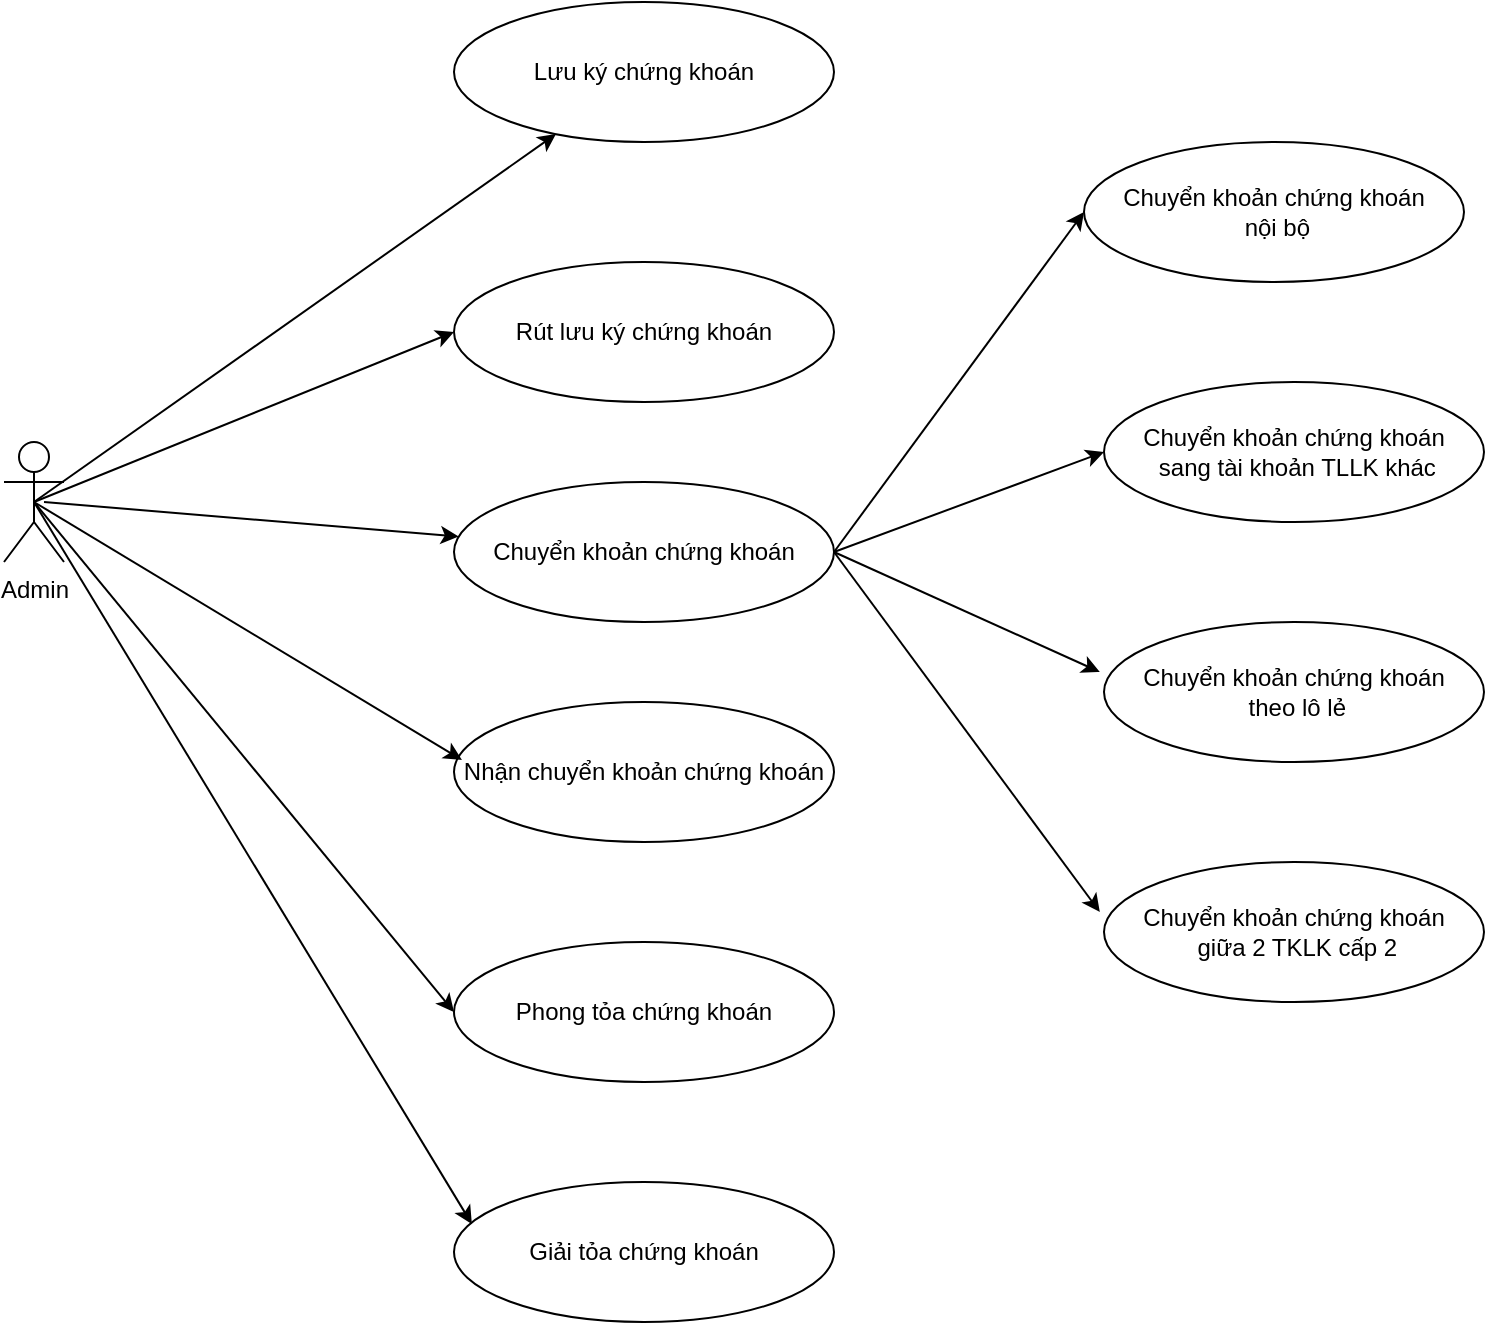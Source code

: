 <mxfile version="24.6.3" type="github" pages="5">
  <diagram name="Usecase tổng quát quản lý chứng khoán" id="QNadeRbJTOHaqkOONaWr">
    <mxGraphModel dx="1120" dy="460" grid="1" gridSize="10" guides="1" tooltips="1" connect="1" arrows="1" fold="1" page="1" pageScale="1" pageWidth="1169" pageHeight="1654" math="0" shadow="0">
      <root>
        <mxCell id="0" />
        <mxCell id="1" parent="0" />
        <mxCell id="3WoOFCynEDcgwb8osIfW-1" value="Admin" style="shape=umlActor;verticalLabelPosition=bottom;verticalAlign=top;html=1;outlineConnect=0;" vertex="1" parent="1">
          <mxGeometry x="360" y="260" width="30" height="60" as="geometry" />
        </mxCell>
        <mxCell id="3WoOFCynEDcgwb8osIfW-2" value="Lưu ký chứng khoán" style="ellipse;whiteSpace=wrap;html=1;" vertex="1" parent="1">
          <mxGeometry x="585" y="40" width="190" height="70" as="geometry" />
        </mxCell>
        <mxCell id="3WoOFCynEDcgwb8osIfW-3" value="" style="endArrow=classic;html=1;rounded=0;exitX=0.5;exitY=0.5;exitDx=0;exitDy=0;exitPerimeter=0;" edge="1" parent="1" source="3WoOFCynEDcgwb8osIfW-1" target="3WoOFCynEDcgwb8osIfW-2">
          <mxGeometry width="50" height="50" relative="1" as="geometry">
            <mxPoint x="600" y="405" as="sourcePoint" />
            <mxPoint x="783" y="465" as="targetPoint" />
          </mxGeometry>
        </mxCell>
        <mxCell id="3WoOFCynEDcgwb8osIfW-5" value="Rút lưu ký chứng khoán" style="ellipse;whiteSpace=wrap;html=1;" vertex="1" parent="1">
          <mxGeometry x="585" y="170" width="190" height="70" as="geometry" />
        </mxCell>
        <mxCell id="3WoOFCynEDcgwb8osIfW-6" value="Chuyển khoản chứng khoán" style="ellipse;whiteSpace=wrap;html=1;" vertex="1" parent="1">
          <mxGeometry x="585" y="280" width="190" height="70" as="geometry" />
        </mxCell>
        <mxCell id="3WoOFCynEDcgwb8osIfW-7" value="Nhận chuyển khoản chứng khoán" style="ellipse;whiteSpace=wrap;html=1;" vertex="1" parent="1">
          <mxGeometry x="585" y="390" width="190" height="70" as="geometry" />
        </mxCell>
        <mxCell id="3WoOFCynEDcgwb8osIfW-8" value="" style="endArrow=classic;html=1;rounded=0;entryX=0;entryY=0.5;entryDx=0;entryDy=0;exitX=0.5;exitY=0.5;exitDx=0;exitDy=0;exitPerimeter=0;" edge="1" parent="1" source="3WoOFCynEDcgwb8osIfW-1" target="3WoOFCynEDcgwb8osIfW-5">
          <mxGeometry width="50" height="50" relative="1" as="geometry">
            <mxPoint x="380" y="290" as="sourcePoint" />
            <mxPoint x="646" y="116" as="targetPoint" />
          </mxGeometry>
        </mxCell>
        <mxCell id="3WoOFCynEDcgwb8osIfW-9" value="" style="endArrow=classic;html=1;rounded=0;" edge="1" parent="1" target="3WoOFCynEDcgwb8osIfW-6">
          <mxGeometry width="50" height="50" relative="1" as="geometry">
            <mxPoint x="380" y="290" as="sourcePoint" />
            <mxPoint x="595" y="215" as="targetPoint" />
          </mxGeometry>
        </mxCell>
        <mxCell id="3WoOFCynEDcgwb8osIfW-10" value="" style="endArrow=classic;html=1;rounded=0;exitX=0.5;exitY=0.5;exitDx=0;exitDy=0;exitPerimeter=0;entryX=0.021;entryY=0.414;entryDx=0;entryDy=0;entryPerimeter=0;" edge="1" parent="1" source="3WoOFCynEDcgwb8osIfW-1" target="3WoOFCynEDcgwb8osIfW-7">
          <mxGeometry width="50" height="50" relative="1" as="geometry">
            <mxPoint x="390" y="300" as="sourcePoint" />
            <mxPoint x="597" y="317" as="targetPoint" />
          </mxGeometry>
        </mxCell>
        <mxCell id="3WoOFCynEDcgwb8osIfW-11" value="Phong tỏa chứng khoán" style="ellipse;whiteSpace=wrap;html=1;" vertex="1" parent="1">
          <mxGeometry x="585" y="510" width="190" height="70" as="geometry" />
        </mxCell>
        <mxCell id="3WoOFCynEDcgwb8osIfW-12" value="Giải tỏa chứng khoán" style="ellipse;whiteSpace=wrap;html=1;" vertex="1" parent="1">
          <mxGeometry x="585" y="630" width="190" height="70" as="geometry" />
        </mxCell>
        <mxCell id="3WoOFCynEDcgwb8osIfW-13" value="" style="endArrow=classic;html=1;rounded=0;entryX=0;entryY=0.5;entryDx=0;entryDy=0;exitX=0.5;exitY=0.5;exitDx=0;exitDy=0;exitPerimeter=0;" edge="1" parent="1" source="3WoOFCynEDcgwb8osIfW-1" target="3WoOFCynEDcgwb8osIfW-11">
          <mxGeometry width="50" height="50" relative="1" as="geometry">
            <mxPoint x="375" y="300" as="sourcePoint" />
            <mxPoint x="599" y="429" as="targetPoint" />
          </mxGeometry>
        </mxCell>
        <mxCell id="3WoOFCynEDcgwb8osIfW-14" value="" style="endArrow=classic;html=1;rounded=0;entryX=0.047;entryY=0.3;entryDx=0;entryDy=0;exitX=0.5;exitY=0.5;exitDx=0;exitDy=0;exitPerimeter=0;entryPerimeter=0;" edge="1" parent="1" source="3WoOFCynEDcgwb8osIfW-1" target="3WoOFCynEDcgwb8osIfW-12">
          <mxGeometry width="50" height="50" relative="1" as="geometry">
            <mxPoint x="390" y="300" as="sourcePoint" />
            <mxPoint x="595" y="555" as="targetPoint" />
          </mxGeometry>
        </mxCell>
        <mxCell id="3WoOFCynEDcgwb8osIfW-15" value="Chuyển khoản chứng khoán&lt;br&gt;&amp;nbsp;nội bộ" style="ellipse;whiteSpace=wrap;html=1;" vertex="1" parent="1">
          <mxGeometry x="900" y="110" width="190" height="70" as="geometry" />
        </mxCell>
        <mxCell id="3WoOFCynEDcgwb8osIfW-16" value="Chuyển khoản chứng khoán&lt;br&gt;&amp;nbsp;sang tài khoản TLLK khác" style="ellipse;whiteSpace=wrap;html=1;" vertex="1" parent="1">
          <mxGeometry x="910" y="230" width="190" height="70" as="geometry" />
        </mxCell>
        <mxCell id="3WoOFCynEDcgwb8osIfW-17" value="Chuyển khoản chứng khoán&lt;br&gt;&amp;nbsp;theo lô lẻ" style="ellipse;whiteSpace=wrap;html=1;" vertex="1" parent="1">
          <mxGeometry x="910" y="350" width="190" height="70" as="geometry" />
        </mxCell>
        <mxCell id="3WoOFCynEDcgwb8osIfW-18" value="Chuyển khoản chứng khoán&lt;br&gt;&amp;nbsp;giữa 2 TKLK cấp 2" style="ellipse;whiteSpace=wrap;html=1;" vertex="1" parent="1">
          <mxGeometry x="910" y="470" width="190" height="70" as="geometry" />
        </mxCell>
        <mxCell id="3WoOFCynEDcgwb8osIfW-19" value="" style="endArrow=classic;html=1;rounded=0;exitX=1;exitY=0.5;exitDx=0;exitDy=0;entryX=0;entryY=0.5;entryDx=0;entryDy=0;" edge="1" parent="1" source="3WoOFCynEDcgwb8osIfW-6" target="3WoOFCynEDcgwb8osIfW-15">
          <mxGeometry width="50" height="50" relative="1" as="geometry">
            <mxPoint x="385" y="300" as="sourcePoint" />
            <mxPoint x="646" y="116" as="targetPoint" />
          </mxGeometry>
        </mxCell>
        <mxCell id="3WoOFCynEDcgwb8osIfW-20" value="" style="endArrow=classic;html=1;rounded=0;exitX=1;exitY=0.5;exitDx=0;exitDy=0;entryX=0;entryY=0.5;entryDx=0;entryDy=0;" edge="1" parent="1" source="3WoOFCynEDcgwb8osIfW-6" target="3WoOFCynEDcgwb8osIfW-16">
          <mxGeometry width="50" height="50" relative="1" as="geometry">
            <mxPoint x="774" y="308" as="sourcePoint" />
            <mxPoint x="910" y="155" as="targetPoint" />
          </mxGeometry>
        </mxCell>
        <mxCell id="3WoOFCynEDcgwb8osIfW-21" value="" style="endArrow=classic;html=1;rounded=0;entryX=-0.011;entryY=0.357;entryDx=0;entryDy=0;entryPerimeter=0;exitX=1;exitY=0.5;exitDx=0;exitDy=0;" edge="1" parent="1" source="3WoOFCynEDcgwb8osIfW-6" target="3WoOFCynEDcgwb8osIfW-17">
          <mxGeometry width="50" height="50" relative="1" as="geometry">
            <mxPoint x="780" y="310" as="sourcePoint" />
            <mxPoint x="920" y="275" as="targetPoint" />
          </mxGeometry>
        </mxCell>
        <mxCell id="3WoOFCynEDcgwb8osIfW-22" value="" style="endArrow=classic;html=1;rounded=0;entryX=-0.011;entryY=0.357;entryDx=0;entryDy=0;entryPerimeter=0;exitX=1;exitY=0.5;exitDx=0;exitDy=0;" edge="1" parent="1" source="3WoOFCynEDcgwb8osIfW-6" target="3WoOFCynEDcgwb8osIfW-18">
          <mxGeometry width="50" height="50" relative="1" as="geometry">
            <mxPoint x="785" y="325" as="sourcePoint" />
            <mxPoint x="918" y="385" as="targetPoint" />
          </mxGeometry>
        </mxCell>
      </root>
    </mxGraphModel>
  </diagram>
  <diagram name="Lưu ký chứng khoán" id="_sXcY7eKj9PjwHy8QgXG">
    <mxGraphModel dx="1120" dy="460" grid="1" gridSize="10" guides="1" tooltips="1" connect="1" arrows="1" fold="1" page="1" pageScale="1" pageWidth="1169" pageHeight="1654" math="0" shadow="0">
      <root>
        <mxCell id="0" />
        <mxCell id="1" parent="0" />
        <mxCell id="7c-61QYpQ-M-fPIgPDea-1" value="Công ty chứng khoán" style="swimlane;horizontal=0;whiteSpace=wrap;html=1;" parent="1" vertex="1">
          <mxGeometry x="129" y="254" width="991" height="1106" as="geometry">
            <mxRectangle x="230" y="690" width="40" height="150" as="alternateBounds" />
          </mxGeometry>
        </mxCell>
        <mxCell id="kVMyV8-QE21ikusKF1jp-7" style="edgeStyle=orthogonalEdgeStyle;rounded=0;orthogonalLoop=1;jettySize=auto;html=1;" edge="1" parent="7c-61QYpQ-M-fPIgPDea-1" source="7c-61QYpQ-M-fPIgPDea-17" target="7c-61QYpQ-M-fPIgPDea-24">
          <mxGeometry relative="1" as="geometry" />
        </mxCell>
        <mxCell id="kVMyV8-QE21ikusKF1jp-8" value="Chờ VSD xử lý" style="edgeLabel;html=1;align=center;verticalAlign=middle;resizable=0;points=[];" vertex="1" connectable="0" parent="kVMyV8-QE21ikusKF1jp-7">
          <mxGeometry x="-0.2" y="1" relative="1" as="geometry">
            <mxPoint as="offset" />
          </mxGeometry>
        </mxCell>
        <mxCell id="kVMyV8-QE21ikusKF1jp-17" style="edgeStyle=orthogonalEdgeStyle;rounded=0;orthogonalLoop=1;jettySize=auto;html=1;entryX=0.5;entryY=1;entryDx=0;entryDy=0;" edge="1" parent="7c-61QYpQ-M-fPIgPDea-1" source="7c-61QYpQ-M-fPIgPDea-17" target="kVMyV8-QE21ikusKF1jp-16">
          <mxGeometry relative="1" as="geometry" />
        </mxCell>
        <mxCell id="kVMyV8-QE21ikusKF1jp-19" value="Nack" style="edgeLabel;html=1;align=center;verticalAlign=middle;resizable=0;points=[];" vertex="1" connectable="0" parent="kVMyV8-QE21ikusKF1jp-17">
          <mxGeometry x="-0.764" y="-2" relative="1" as="geometry">
            <mxPoint x="19" y="-2" as="offset" />
          </mxGeometry>
        </mxCell>
        <mxCell id="kVMyV8-QE21ikusKF1jp-20" value="Auto" style="edgeLabel;html=1;align=center;verticalAlign=middle;resizable=0;points=[];" vertex="1" connectable="0" parent="kVMyV8-QE21ikusKF1jp-17">
          <mxGeometry x="0.687" y="-3" relative="1" as="geometry">
            <mxPoint as="offset" />
          </mxGeometry>
        </mxCell>
        <mxCell id="7c-61QYpQ-M-fPIgPDea-17" value="Điện hợp lệ?" style="rhombus;whiteSpace=wrap;html=1;" parent="7c-61QYpQ-M-fPIgPDea-1" vertex="1">
          <mxGeometry x="240" y="246" width="120" height="60" as="geometry" />
        </mxCell>
        <mxCell id="7c-61QYpQ-M-fPIgPDea-18" style="edgeStyle=orthogonalEdgeStyle;rounded=0;orthogonalLoop=1;jettySize=auto;html=1;" parent="7c-61QYpQ-M-fPIgPDea-1" source="7c-61QYpQ-M-fPIgPDea-24" edge="1">
          <mxGeometry relative="1" as="geometry">
            <mxPoint x="691" y="276" as="targetPoint" />
          </mxGeometry>
        </mxCell>
        <mxCell id="7c-61QYpQ-M-fPIgPDea-19" value="Reject" style="edgeLabel;html=1;align=center;verticalAlign=middle;resizable=0;points=[];" parent="7c-61QYpQ-M-fPIgPDea-18" connectable="0" vertex="1">
          <mxGeometry x="-0.03" y="2" relative="1" as="geometry">
            <mxPoint as="offset" />
          </mxGeometry>
        </mxCell>
        <mxCell id="kVMyV8-QE21ikusKF1jp-11" value="Điện MT548&lt;br&gt;từ chốt" style="edgeLabel;html=1;align=center;verticalAlign=middle;resizable=0;points=[];" vertex="1" connectable="0" parent="7c-61QYpQ-M-fPIgPDea-18">
          <mxGeometry x="-0.87" relative="1" as="geometry">
            <mxPoint x="39" as="offset" />
          </mxGeometry>
        </mxCell>
        <mxCell id="7c-61QYpQ-M-fPIgPDea-20" style="edgeStyle=orthogonalEdgeStyle;rounded=0;orthogonalLoop=1;jettySize=auto;html=1;entryX=0;entryY=0.5;entryDx=0;entryDy=0;" parent="7c-61QYpQ-M-fPIgPDea-1" source="7c-61QYpQ-M-fPIgPDea-24" target="7c-61QYpQ-M-fPIgPDea-31" edge="1">
          <mxGeometry relative="1" as="geometry">
            <mxPoint x="310" y="866" as="targetPoint" />
            <Array as="points">
              <mxPoint x="301" y="891" />
            </Array>
          </mxGeometry>
        </mxCell>
        <mxCell id="7c-61QYpQ-M-fPIgPDea-22" value="Auto" style="edgeLabel;html=1;align=center;verticalAlign=middle;resizable=0;points=[];" parent="7c-61QYpQ-M-fPIgPDea-20" vertex="1" connectable="0">
          <mxGeometry x="0.519" y="-2" relative="1" as="geometry">
            <mxPoint x="-70" y="-167" as="offset" />
          </mxGeometry>
        </mxCell>
        <mxCell id="7c-61QYpQ-M-fPIgPDea-23" value="Điện MT544&lt;br&gt;chấp nhận" style="edgeLabel;html=1;align=center;verticalAlign=middle;resizable=0;points=[];" parent="7c-61QYpQ-M-fPIgPDea-20" vertex="1" connectable="0">
          <mxGeometry x="-0.658" y="-4" relative="1" as="geometry">
            <mxPoint x="4" y="17" as="offset" />
          </mxGeometry>
        </mxCell>
        <mxCell id="7c-61QYpQ-M-fPIgPDea-24" value="VDS duyệt?" style="rhombus;whiteSpace=wrap;html=1;" parent="7c-61QYpQ-M-fPIgPDea-1" vertex="1">
          <mxGeometry x="240" y="396" width="120" height="60" as="geometry" />
        </mxCell>
        <mxCell id="7c-61QYpQ-M-fPIgPDea-29" style="edgeStyle=orthogonalEdgeStyle;rounded=0;orthogonalLoop=1;jettySize=auto;html=1;entryX=0;entryY=0.5;entryDx=0;entryDy=0;" parent="7c-61QYpQ-M-fPIgPDea-1" source="7c-61QYpQ-M-fPIgPDea-31" target="7c-61QYpQ-M-fPIgPDea-32" edge="1">
          <mxGeometry relative="1" as="geometry" />
        </mxCell>
        <mxCell id="7c-61QYpQ-M-fPIgPDea-31" value="Hoàn tất lưu ký&lt;br&gt;2246" style="rounded=1;whiteSpace=wrap;html=1;fontSize=12;glass=0;strokeWidth=1;shadow=0;" parent="7c-61QYpQ-M-fPIgPDea-1" vertex="1">
          <mxGeometry x="531" y="866" width="140" height="50" as="geometry" />
        </mxCell>
        <mxCell id="7c-61QYpQ-M-fPIgPDea-32" value="End" style="rounded=1;whiteSpace=wrap;html=1;fontSize=12;glass=0;strokeWidth=1;shadow=0;fillColor=#e51400;fontColor=#ffffff;strokeColor=#B20000;" parent="7c-61QYpQ-M-fPIgPDea-1" vertex="1">
          <mxGeometry x="811" y="866" width="140" height="50" as="geometry" />
        </mxCell>
        <mxCell id="7c-61QYpQ-M-fPIgPDea-46" value="&lt;span style=&quot;font-size: 10px;&quot;&gt;&lt;b&gt;Thông tin khách hàng&lt;br&gt;111001&lt;/b&gt;&lt;/span&gt;" style="edgeLabel;html=1;align=center;verticalAlign=middle;resizable=0;points=[];" parent="7c-61QYpQ-M-fPIgPDea-1" connectable="0" vertex="1">
          <mxGeometry x="141" y="196" as="geometry">
            <mxPoint x="16" y="89" as="offset" />
          </mxGeometry>
        </mxCell>
        <mxCell id="kVMyV8-QE21ikusKF1jp-3" style="edgeStyle=orthogonalEdgeStyle;rounded=0;orthogonalLoop=1;jettySize=auto;html=1;" edge="1" parent="7c-61QYpQ-M-fPIgPDea-1" source="kVMyV8-QE21ikusKF1jp-1" target="kVMyV8-QE21ikusKF1jp-2">
          <mxGeometry relative="1" as="geometry" />
        </mxCell>
        <mxCell id="kVMyV8-QE21ikusKF1jp-1" value="Gửi lưu ký chứng khoán 2240" style="rounded=1;whiteSpace=wrap;html=1;fontSize=12;glass=0;strokeWidth=1;shadow=0;" vertex="1" parent="7c-61QYpQ-M-fPIgPDea-1">
          <mxGeometry x="230" y="26" width="140" height="40" as="geometry" />
        </mxCell>
        <mxCell id="kVMyV8-QE21ikusKF1jp-4" style="edgeStyle=orthogonalEdgeStyle;rounded=0;orthogonalLoop=1;jettySize=auto;html=1;entryX=0.5;entryY=0;entryDx=0;entryDy=0;" edge="1" parent="7c-61QYpQ-M-fPIgPDea-1" source="kVMyV8-QE21ikusKF1jp-2" target="7c-61QYpQ-M-fPIgPDea-17">
          <mxGeometry relative="1" as="geometry" />
        </mxCell>
        <mxCell id="kVMyV8-QE21ikusKF1jp-5" value="Sinh điện&lt;br&gt;Ack" style="edgeLabel;html=1;align=center;verticalAlign=middle;resizable=0;points=[];" vertex="1" connectable="0" parent="kVMyV8-QE21ikusKF1jp-4">
          <mxGeometry x="-0.025" relative="1" as="geometry">
            <mxPoint as="offset" />
          </mxGeometry>
        </mxCell>
        <mxCell id="kVMyV8-QE21ikusKF1jp-2" value="Gửi điện yêu cầu lưu ký CK tới VSD VSE2241" style="rounded=1;whiteSpace=wrap;html=1;fontSize=12;glass=0;strokeWidth=1;shadow=0;" vertex="1" parent="7c-61QYpQ-M-fPIgPDea-1">
          <mxGeometry x="230" y="126" width="140" height="40" as="geometry" />
        </mxCell>
        <mxCell id="kVMyV8-QE21ikusKF1jp-18" style="edgeStyle=orthogonalEdgeStyle;rounded=0;orthogonalLoop=1;jettySize=auto;html=1;entryX=1;entryY=0.5;entryDx=0;entryDy=0;" edge="1" parent="7c-61QYpQ-M-fPIgPDea-1" source="kVMyV8-QE21ikusKF1jp-16" target="kVMyV8-QE21ikusKF1jp-2">
          <mxGeometry relative="1" as="geometry" />
        </mxCell>
        <mxCell id="kVMyV8-QE21ikusKF1jp-21" value="Kiểm tra và sửa" style="edgeLabel;html=1;align=center;verticalAlign=middle;resizable=0;points=[];" vertex="1" connectable="0" parent="kVMyV8-QE21ikusKF1jp-18">
          <mxGeometry x="0.323" y="3" relative="1" as="geometry">
            <mxPoint x="16" y="-3" as="offset" />
          </mxGeometry>
        </mxCell>
        <mxCell id="kVMyV8-QE21ikusKF1jp-16" value="Yêu cầu từ chối lưu ký chứng khoán VSE2230" style="rounded=1;whiteSpace=wrap;html=1;fontSize=12;glass=0;strokeWidth=1;shadow=0;" vertex="1" parent="7c-61QYpQ-M-fPIgPDea-1">
          <mxGeometry x="621" y="126" width="140" height="40" as="geometry" />
        </mxCell>
        <mxCell id="7c-61QYpQ-M-fPIgPDea-54" value="Lưu ký chứng khoán" style="swimlane;whiteSpace=wrap;html=1;startSize=23;" parent="1" vertex="1">
          <mxGeometry x="130" y="84" width="990" height="170" as="geometry" />
        </mxCell>
        <mxCell id="7c-61QYpQ-M-fPIgPDea-55" value="Khách hàng" style="swimlane;horizontal=0;whiteSpace=wrap;html=1;" parent="7c-61QYpQ-M-fPIgPDea-54" vertex="1">
          <mxGeometry x="-1" width="990" height="170" as="geometry">
            <mxRectangle x="230" y="540" width="40" height="90" as="alternateBounds" />
          </mxGeometry>
        </mxCell>
        <mxCell id="7c-61QYpQ-M-fPIgPDea-56" style="edgeStyle=orthogonalEdgeStyle;rounded=0;orthogonalLoop=1;jettySize=auto;html=1;exitX=1;exitY=0.5;exitDx=0;exitDy=0;entryX=0;entryY=0.5;entryDx=0;entryDy=0;" parent="7c-61QYpQ-M-fPIgPDea-55" source="7c-61QYpQ-M-fPIgPDea-57" target="7c-61QYpQ-M-fPIgPDea-58" edge="1">
          <mxGeometry relative="1" as="geometry" />
        </mxCell>
        <mxCell id="7c-61QYpQ-M-fPIgPDea-57" value="Begin" style="rounded=1;whiteSpace=wrap;html=1;fontSize=12;glass=0;strokeWidth=1;shadow=0;fillColor=#e51400;fontColor=#ffffff;strokeColor=#B20000;" parent="7c-61QYpQ-M-fPIgPDea-55" vertex="1">
          <mxGeometry x="50" y="55" width="120" height="40" as="geometry" />
        </mxCell>
        <mxCell id="7c-61QYpQ-M-fPIgPDea-58" value="Yêu cầu lưu ký chứng khoán" style="rounded=1;whiteSpace=wrap;html=1;fontSize=12;glass=0;strokeWidth=1;shadow=0;" parent="7c-61QYpQ-M-fPIgPDea-55" vertex="1">
          <mxGeometry x="230" y="55" width="140" height="40" as="geometry" />
        </mxCell>
        <mxCell id="7c-61QYpQ-M-fPIgPDea-59" style="edgeStyle=orthogonalEdgeStyle;rounded=0;orthogonalLoop=1;jettySize=auto;html=1;entryX=0.5;entryY=0;entryDx=0;entryDy=0;" parent="1" source="7c-61QYpQ-M-fPIgPDea-58" edge="1">
          <mxGeometry relative="1" as="geometry">
            <mxPoint x="429" y="280" as="targetPoint" />
          </mxGeometry>
        </mxCell>
      </root>
    </mxGraphModel>
  </diagram>
  <diagram name="Quy trình mở tài khoản tiền" id="gPBFVMthMouBic7nX-ix">
    <mxGraphModel dx="1120" dy="460" grid="1" gridSize="10" guides="1" tooltips="1" connect="1" arrows="1" fold="1" page="1" pageScale="1" pageWidth="1169" pageHeight="1654" math="0" shadow="0">
      <root>
        <mxCell id="WIyWlLk6GJQsqaUBKTNV-0" />
        <mxCell id="WIyWlLk6GJQsqaUBKTNV-1" parent="WIyWlLk6GJQsqaUBKTNV-0" />
        <mxCell id="TnxCRumbow880xI3qZJu-0" value="Công ty chứng khoán" style="swimlane;horizontal=0;whiteSpace=wrap;html=1;" parent="WIyWlLk6GJQsqaUBKTNV-1" vertex="1">
          <mxGeometry x="129" y="254" width="871" height="606" as="geometry">
            <mxRectangle x="230" y="690" width="40" height="150" as="alternateBounds" />
          </mxGeometry>
        </mxCell>
        <mxCell id="Zcul-_Ey2VAl8pak--Ev-9" style="edgeStyle=orthogonalEdgeStyle;rounded=0;orthogonalLoop=1;jettySize=auto;html=1;entryX=0.5;entryY=0;entryDx=0;entryDy=0;" edge="1" parent="TnxCRumbow880xI3qZJu-0" source="TnxCRumbow880xI3qZJu-17" target="Zcul-_Ey2VAl8pak--Ev-8">
          <mxGeometry relative="1" as="geometry" />
        </mxCell>
        <mxCell id="TnxCRumbow880xI3qZJu-17" value="Yêu cầu mở tài khoản / Tab tài khoản tiền 111001" style="rounded=1;whiteSpace=wrap;html=1;fontSize=12;glass=0;strokeWidth=1;shadow=0;" parent="TnxCRumbow880xI3qZJu-0" vertex="1">
          <mxGeometry x="240" y="336" width="140" height="40" as="geometry" />
        </mxCell>
        <mxCell id="gHwJGArUrD1OqWGMp7x8-7" style="edgeStyle=orthogonalEdgeStyle;rounded=0;orthogonalLoop=1;jettySize=auto;html=1;entryX=0.5;entryY=0;entryDx=0;entryDy=0;" parent="TnxCRumbow880xI3qZJu-0" source="gHwJGArUrD1OqWGMp7x8-1" target="gHwJGArUrD1OqWGMp7x8-4" edge="1">
          <mxGeometry relative="1" as="geometry" />
        </mxCell>
        <mxCell id="gHwJGArUrD1OqWGMp7x8-8" value="Có" style="edgeLabel;html=1;align=center;verticalAlign=middle;resizable=0;points=[];" parent="gHwJGArUrD1OqWGMp7x8-7" vertex="1" connectable="0">
          <mxGeometry x="-0.384" y="2" relative="1" as="geometry">
            <mxPoint as="offset" />
          </mxGeometry>
        </mxCell>
        <mxCell id="gHwJGArUrD1OqWGMp7x8-1" value="Thêm tài khoản tiền từ DNA?" style="rhombus;whiteSpace=wrap;html=1;" parent="TnxCRumbow880xI3qZJu-0" vertex="1">
          <mxGeometry x="240" y="26" width="120" height="60" as="geometry" />
        </mxCell>
        <mxCell id="gHwJGArUrD1OqWGMp7x8-10" style="edgeStyle=orthogonalEdgeStyle;rounded=0;orthogonalLoop=1;jettySize=auto;html=1;entryX=0.5;entryY=0;entryDx=0;entryDy=0;" parent="TnxCRumbow880xI3qZJu-0" source="gHwJGArUrD1OqWGMp7x8-4" target="gHwJGArUrD1OqWGMp7x8-9" edge="1">
          <mxGeometry relative="1" as="geometry" />
        </mxCell>
        <mxCell id="gHwJGArUrD1OqWGMp7x8-4" value="Đồng bộ thông tin tài khoản tiền 111209" style="rounded=1;whiteSpace=wrap;html=1;fontSize=12;glass=0;strokeWidth=1;shadow=0;" parent="TnxCRumbow880xI3qZJu-0" vertex="1">
          <mxGeometry x="440" y="76" width="140" height="40" as="geometry" />
        </mxCell>
        <mxCell id="gHwJGArUrD1OqWGMp7x8-5" style="edgeStyle=orthogonalEdgeStyle;rounded=0;orthogonalLoop=1;jettySize=auto;html=1;entryX=0.429;entryY=0;entryDx=0;entryDy=0;entryPerimeter=0;" parent="TnxCRumbow880xI3qZJu-0" source="gHwJGArUrD1OqWGMp7x8-1" target="TnxCRumbow880xI3qZJu-17" edge="1">
          <mxGeometry relative="1" as="geometry" />
        </mxCell>
        <mxCell id="gHwJGArUrD1OqWGMp7x8-6" value="Chưa" style="edgeLabel;html=1;align=center;verticalAlign=middle;resizable=0;points=[];" parent="gHwJGArUrD1OqWGMp7x8-5" vertex="1" connectable="0">
          <mxGeometry x="-0.237" y="4" relative="1" as="geometry">
            <mxPoint as="offset" />
          </mxGeometry>
        </mxCell>
        <mxCell id="gHwJGArUrD1OqWGMp7x8-12" style="edgeStyle=orthogonalEdgeStyle;rounded=0;orthogonalLoop=1;jettySize=auto;html=1;entryX=1;entryY=0.5;entryDx=0;entryDy=0;" parent="TnxCRumbow880xI3qZJu-0" source="gHwJGArUrD1OqWGMp7x8-9" target="TnxCRumbow880xI3qZJu-17" edge="1">
          <mxGeometry relative="1" as="geometry">
            <Array as="points">
              <mxPoint x="511" y="356" />
            </Array>
          </mxGeometry>
        </mxCell>
        <mxCell id="gHwJGArUrD1OqWGMp7x8-13" value="Đồng bộ tt mở, đóng" style="edgeLabel;html=1;align=center;verticalAlign=middle;resizable=0;points=[];" parent="gHwJGArUrD1OqWGMp7x8-12" vertex="1" connectable="0">
          <mxGeometry x="-0.116" relative="1" as="geometry">
            <mxPoint as="offset" />
          </mxGeometry>
        </mxCell>
        <mxCell id="gHwJGArUrD1OqWGMp7x8-9" value="Đồng bộ thông tin khách hàng từ DNA 111208" style="rounded=1;whiteSpace=wrap;html=1;fontSize=12;glass=0;strokeWidth=1;shadow=0;" parent="TnxCRumbow880xI3qZJu-0" vertex="1">
          <mxGeometry x="440" y="196" width="140" height="40" as="geometry" />
        </mxCell>
        <mxCell id="Zcul-_Ey2VAl8pak--Ev-4" style="edgeStyle=orthogonalEdgeStyle;rounded=0;orthogonalLoop=1;jettySize=auto;html=1;entryX=1;entryY=0.5;entryDx=0;entryDy=0;" edge="1" parent="TnxCRumbow880xI3qZJu-0" source="gHwJGArUrD1OqWGMp7x8-15" target="Zcul-_Ey2VAl8pak--Ev-3">
          <mxGeometry relative="1" as="geometry" />
        </mxCell>
        <mxCell id="gHwJGArUrD1OqWGMp7x8-15" value="Bank" style="shape=umlActor;verticalLabelPosition=bottom;verticalAlign=top;html=1;outlineConnect=0;" parent="TnxCRumbow880xI3qZJu-0" vertex="1">
          <mxGeometry x="801" y="66" width="30" height="60" as="geometry" />
        </mxCell>
        <mxCell id="Zcul-_Ey2VAl8pak--Ev-5" style="edgeStyle=orthogonalEdgeStyle;rounded=0;orthogonalLoop=1;jettySize=auto;html=1;entryX=1;entryY=0.5;entryDx=0;entryDy=0;" edge="1" parent="TnxCRumbow880xI3qZJu-0" source="Zcul-_Ey2VAl8pak--Ev-3" target="gHwJGArUrD1OqWGMp7x8-4">
          <mxGeometry relative="1" as="geometry" />
        </mxCell>
        <mxCell id="Zcul-_Ey2VAl8pak--Ev-6" value="API" style="edgeLabel;html=1;align=center;verticalAlign=middle;resizable=0;points=[];" vertex="1" connectable="0" parent="Zcul-_Ey2VAl8pak--Ev-5">
          <mxGeometry x="-0.073" y="-2" relative="1" as="geometry">
            <mxPoint as="offset" />
          </mxGeometry>
        </mxCell>
        <mxCell id="Zcul-_Ey2VAl8pak--Ev-3" value="Thêm tài khoản tiền tại DNA" style="rounded=1;whiteSpace=wrap;html=1;" vertex="1" parent="TnxCRumbow880xI3qZJu-0">
          <mxGeometry x="641" y="71" width="110" height="50" as="geometry" />
        </mxCell>
        <mxCell id="Zcul-_Ey2VAl8pak--Ev-8" value="End" style="rounded=1;whiteSpace=wrap;html=1;fontSize=12;glass=0;strokeWidth=1;shadow=0;fillColor=#e51400;fontColor=#ffffff;strokeColor=#B20000;" vertex="1" parent="TnxCRumbow880xI3qZJu-0">
          <mxGeometry x="240" y="466" width="140" height="50" as="geometry" />
        </mxCell>
        <mxCell id="TnxCRumbow880xI3qZJu-9" value="Quy trình thêm mới tài khoản tiền" style="swimlane;whiteSpace=wrap;html=1;startSize=23;" parent="WIyWlLk6GJQsqaUBKTNV-1" vertex="1">
          <mxGeometry x="130" y="84" width="870" height="170" as="geometry" />
        </mxCell>
        <mxCell id="TnxCRumbow880xI3qZJu-1" value="Khách hàng" style="swimlane;horizontal=0;whiteSpace=wrap;html=1;" parent="TnxCRumbow880xI3qZJu-9" vertex="1">
          <mxGeometry x="-1" width="871" height="170" as="geometry">
            <mxRectangle x="230" y="540" width="40" height="90" as="alternateBounds" />
          </mxGeometry>
        </mxCell>
        <mxCell id="TnxCRumbow880xI3qZJu-20" style="edgeStyle=orthogonalEdgeStyle;rounded=0;orthogonalLoop=1;jettySize=auto;html=1;exitX=1;exitY=0.5;exitDx=0;exitDy=0;entryX=0;entryY=0.5;entryDx=0;entryDy=0;" parent="TnxCRumbow880xI3qZJu-1" source="TnxCRumbow880xI3qZJu-2" target="TnxCRumbow880xI3qZJu-7" edge="1">
          <mxGeometry relative="1" as="geometry" />
        </mxCell>
        <mxCell id="TnxCRumbow880xI3qZJu-2" value="Begin" style="rounded=1;whiteSpace=wrap;html=1;fontSize=12;glass=0;strokeWidth=1;shadow=0;fillColor=#e51400;fontColor=#ffffff;strokeColor=#B20000;" parent="TnxCRumbow880xI3qZJu-1" vertex="1">
          <mxGeometry x="50" y="55" width="120" height="40" as="geometry" />
        </mxCell>
        <mxCell id="TnxCRumbow880xI3qZJu-7" value="Yêu cầu thêm mới tài khoản tiền" style="rounded=1;whiteSpace=wrap;html=1;fontSize=12;glass=0;strokeWidth=1;shadow=0;" parent="TnxCRumbow880xI3qZJu-1" vertex="1">
          <mxGeometry x="230" y="55" width="140" height="40" as="geometry" />
        </mxCell>
        <mxCell id="gHwJGArUrD1OqWGMp7x8-3" style="edgeStyle=orthogonalEdgeStyle;rounded=0;orthogonalLoop=1;jettySize=auto;html=1;entryX=0.5;entryY=0;entryDx=0;entryDy=0;" parent="WIyWlLk6GJQsqaUBKTNV-1" source="TnxCRumbow880xI3qZJu-7" target="gHwJGArUrD1OqWGMp7x8-1" edge="1">
          <mxGeometry relative="1" as="geometry" />
        </mxCell>
      </root>
    </mxGraphModel>
  </diagram>
  <diagram name="Quản lý sửa thông tin tài khoản" id="WpoT7li_IwI2nKsIFIOy">
    <mxGraphModel dx="1120" dy="460" grid="1" gridSize="10" guides="1" tooltips="1" connect="1" arrows="1" fold="1" page="1" pageScale="1" pageWidth="1169" pageHeight="1654" math="0" shadow="0">
      <root>
        <mxCell id="QsH5usmUUMUcdq1OJUyq-0" />
        <mxCell id="QsH5usmUUMUcdq1OJUyq-1" parent="QsH5usmUUMUcdq1OJUyq-0" />
        <mxCell id="QsH5usmUUMUcdq1OJUyq-2" value="Công ty chứng khoán" style="swimlane;horizontal=0;whiteSpace=wrap;html=1;" vertex="1" parent="QsH5usmUUMUcdq1OJUyq-1">
          <mxGeometry x="129" y="254" width="871" height="606" as="geometry">
            <mxRectangle x="230" y="690" width="40" height="150" as="alternateBounds" />
          </mxGeometry>
        </mxCell>
        <mxCell id="QsH5usmUUMUcdq1OJUyq-3" style="edgeStyle=orthogonalEdgeStyle;rounded=0;orthogonalLoop=1;jettySize=auto;html=1;entryX=0.5;entryY=0;entryDx=0;entryDy=0;" edge="1" parent="QsH5usmUUMUcdq1OJUyq-2" source="QsH5usmUUMUcdq1OJUyq-4" target="QsH5usmUUMUcdq1OJUyq-20">
          <mxGeometry relative="1" as="geometry" />
        </mxCell>
        <mxCell id="QsH5usmUUMUcdq1OJUyq-4" value="Yêu cầu mở tài khoản 111001" style="rounded=1;whiteSpace=wrap;html=1;fontSize=12;glass=0;strokeWidth=1;shadow=0;" vertex="1" parent="QsH5usmUUMUcdq1OJUyq-2">
          <mxGeometry x="240" y="336" width="140" height="40" as="geometry" />
        </mxCell>
        <mxCell id="QsH5usmUUMUcdq1OJUyq-5" style="edgeStyle=orthogonalEdgeStyle;rounded=0;orthogonalLoop=1;jettySize=auto;html=1;entryX=0.5;entryY=0;entryDx=0;entryDy=0;" edge="1" parent="QsH5usmUUMUcdq1OJUyq-2" source="QsH5usmUUMUcdq1OJUyq-7" target="QsH5usmUUMUcdq1OJUyq-9">
          <mxGeometry relative="1" as="geometry" />
        </mxCell>
        <mxCell id="QsH5usmUUMUcdq1OJUyq-6" value="Có" style="edgeLabel;html=1;align=center;verticalAlign=middle;resizable=0;points=[];" vertex="1" connectable="0" parent="QsH5usmUUMUcdq1OJUyq-5">
          <mxGeometry x="-0.384" y="2" relative="1" as="geometry">
            <mxPoint as="offset" />
          </mxGeometry>
        </mxCell>
        <mxCell id="QsH5usmUUMUcdq1OJUyq-7" value="Thông tin tài khoản thay đổi DNA" style="rhombus;whiteSpace=wrap;html=1;" vertex="1" parent="QsH5usmUUMUcdq1OJUyq-2">
          <mxGeometry x="240" y="26" width="120" height="60" as="geometry" />
        </mxCell>
        <mxCell id="QsH5usmUUMUcdq1OJUyq-8" style="edgeStyle=orthogonalEdgeStyle;rounded=0;orthogonalLoop=1;jettySize=auto;html=1;entryX=0.5;entryY=0;entryDx=0;entryDy=0;" edge="1" parent="QsH5usmUUMUcdq1OJUyq-2" source="QsH5usmUUMUcdq1OJUyq-9" target="QsH5usmUUMUcdq1OJUyq-14">
          <mxGeometry relative="1" as="geometry" />
        </mxCell>
        <mxCell id="LreXEqeT1qaVnSjrHsxc-0" value="Loại thay đổi: Sửa" style="edgeLabel;html=1;align=center;verticalAlign=middle;resizable=0;points=[];rounded=1;" vertex="1" connectable="0" parent="QsH5usmUUMUcdq1OJUyq-8">
          <mxGeometry x="-0.25" y="-4" relative="1" as="geometry">
            <mxPoint as="offset" />
          </mxGeometry>
        </mxCell>
        <mxCell id="QsH5usmUUMUcdq1OJUyq-9" value="Đồng bộ thông tin tài khoản 111208" style="rounded=1;whiteSpace=wrap;html=1;fontSize=12;glass=0;strokeWidth=1;shadow=0;" vertex="1" parent="QsH5usmUUMUcdq1OJUyq-2">
          <mxGeometry x="440" y="76" width="140" height="40" as="geometry" />
        </mxCell>
        <mxCell id="QsH5usmUUMUcdq1OJUyq-10" style="edgeStyle=orthogonalEdgeStyle;rounded=0;orthogonalLoop=1;jettySize=auto;html=1;entryX=0.429;entryY=0;entryDx=0;entryDy=0;entryPerimeter=0;" edge="1" parent="QsH5usmUUMUcdq1OJUyq-2" source="QsH5usmUUMUcdq1OJUyq-7" target="QsH5usmUUMUcdq1OJUyq-4">
          <mxGeometry relative="1" as="geometry" />
        </mxCell>
        <mxCell id="QsH5usmUUMUcdq1OJUyq-11" value="Chưa" style="edgeLabel;html=1;align=center;verticalAlign=middle;resizable=0;points=[];" vertex="1" connectable="0" parent="QsH5usmUUMUcdq1OJUyq-10">
          <mxGeometry x="-0.237" y="4" relative="1" as="geometry">
            <mxPoint as="offset" />
          </mxGeometry>
        </mxCell>
        <mxCell id="QsH5usmUUMUcdq1OJUyq-12" style="edgeStyle=orthogonalEdgeStyle;rounded=0;orthogonalLoop=1;jettySize=auto;html=1;entryX=1;entryY=0.5;entryDx=0;entryDy=0;" edge="1" parent="QsH5usmUUMUcdq1OJUyq-2" source="QsH5usmUUMUcdq1OJUyq-14" target="QsH5usmUUMUcdq1OJUyq-4">
          <mxGeometry relative="1" as="geometry">
            <Array as="points">
              <mxPoint x="511" y="356" />
            </Array>
          </mxGeometry>
        </mxCell>
        <mxCell id="z3Rrz24gyj74rSIfJ3q3-0" value="Trạng thái chờ duyệt" style="edgeLabel;html=1;align=center;verticalAlign=middle;resizable=0;points=[];rounded=1;" vertex="1" connectable="0" parent="QsH5usmUUMUcdq1OJUyq-12">
          <mxGeometry x="-0.61" y="-2" relative="1" as="geometry">
            <mxPoint as="offset" />
          </mxGeometry>
        </mxCell>
        <mxCell id="QsH5usmUUMUcdq1OJUyq-14" value="Đồng bộ thông tin khách hàng 6679" style="rounded=1;whiteSpace=wrap;html=1;fontSize=12;glass=0;strokeWidth=1;shadow=0;" vertex="1" parent="QsH5usmUUMUcdq1OJUyq-2">
          <mxGeometry x="440" y="196" width="140" height="40" as="geometry" />
        </mxCell>
        <mxCell id="QsH5usmUUMUcdq1OJUyq-15" style="edgeStyle=orthogonalEdgeStyle;rounded=0;orthogonalLoop=1;jettySize=auto;html=1;entryX=1;entryY=0.5;entryDx=0;entryDy=0;" edge="1" parent="QsH5usmUUMUcdq1OJUyq-2" source="QsH5usmUUMUcdq1OJUyq-16" target="QsH5usmUUMUcdq1OJUyq-19">
          <mxGeometry relative="1" as="geometry" />
        </mxCell>
        <mxCell id="QsH5usmUUMUcdq1OJUyq-16" value="Bank" style="shape=umlActor;verticalLabelPosition=bottom;verticalAlign=top;html=1;outlineConnect=0;" vertex="1" parent="QsH5usmUUMUcdq1OJUyq-2">
          <mxGeometry x="801" y="66" width="30" height="60" as="geometry" />
        </mxCell>
        <mxCell id="QsH5usmUUMUcdq1OJUyq-17" style="edgeStyle=orthogonalEdgeStyle;rounded=0;orthogonalLoop=1;jettySize=auto;html=1;entryX=1;entryY=0.5;entryDx=0;entryDy=0;" edge="1" parent="QsH5usmUUMUcdq1OJUyq-2" source="QsH5usmUUMUcdq1OJUyq-19" target="QsH5usmUUMUcdq1OJUyq-9">
          <mxGeometry relative="1" as="geometry" />
        </mxCell>
        <mxCell id="QsH5usmUUMUcdq1OJUyq-18" value="API" style="edgeLabel;html=1;align=center;verticalAlign=middle;resizable=0;points=[];" vertex="1" connectable="0" parent="QsH5usmUUMUcdq1OJUyq-17">
          <mxGeometry x="-0.073" y="-2" relative="1" as="geometry">
            <mxPoint as="offset" />
          </mxGeometry>
        </mxCell>
        <mxCell id="QsH5usmUUMUcdq1OJUyq-19" value="Thay đổi thông tin tài khoản" style="rounded=1;whiteSpace=wrap;html=1;" vertex="1" parent="QsH5usmUUMUcdq1OJUyq-2">
          <mxGeometry x="641" y="71" width="110" height="50" as="geometry" />
        </mxCell>
        <mxCell id="QsH5usmUUMUcdq1OJUyq-20" value="End" style="rounded=1;whiteSpace=wrap;html=1;fontSize=12;glass=0;strokeWidth=1;shadow=0;fillColor=#e51400;fontColor=#ffffff;strokeColor=#B20000;" vertex="1" parent="QsH5usmUUMUcdq1OJUyq-2">
          <mxGeometry x="240" y="466" width="140" height="50" as="geometry" />
        </mxCell>
        <mxCell id="QsH5usmUUMUcdq1OJUyq-21" value="Quy trình sửa thông tin tài khoản" style="swimlane;whiteSpace=wrap;html=1;startSize=23;" vertex="1" parent="QsH5usmUUMUcdq1OJUyq-1">
          <mxGeometry x="130" y="84" width="870" height="170" as="geometry" />
        </mxCell>
        <mxCell id="QsH5usmUUMUcdq1OJUyq-22" value="Khách hàng" style="swimlane;horizontal=0;whiteSpace=wrap;html=1;" vertex="1" parent="QsH5usmUUMUcdq1OJUyq-21">
          <mxGeometry x="-1" width="871" height="170" as="geometry">
            <mxRectangle x="230" y="540" width="40" height="90" as="alternateBounds" />
          </mxGeometry>
        </mxCell>
        <mxCell id="QsH5usmUUMUcdq1OJUyq-23" style="edgeStyle=orthogonalEdgeStyle;rounded=0;orthogonalLoop=1;jettySize=auto;html=1;exitX=1;exitY=0.5;exitDx=0;exitDy=0;entryX=0;entryY=0.5;entryDx=0;entryDy=0;" edge="1" parent="QsH5usmUUMUcdq1OJUyq-22" source="QsH5usmUUMUcdq1OJUyq-24" target="QsH5usmUUMUcdq1OJUyq-25">
          <mxGeometry relative="1" as="geometry" />
        </mxCell>
        <mxCell id="QsH5usmUUMUcdq1OJUyq-24" value="Begin" style="rounded=1;whiteSpace=wrap;html=1;fontSize=12;glass=0;strokeWidth=1;shadow=0;fillColor=#e51400;fontColor=#ffffff;strokeColor=#B20000;" vertex="1" parent="QsH5usmUUMUcdq1OJUyq-22">
          <mxGeometry x="50" y="55" width="120" height="40" as="geometry" />
        </mxCell>
        <mxCell id="QsH5usmUUMUcdq1OJUyq-25" value="Yêu cầu sửa thông tin tài khoản" style="rounded=1;whiteSpace=wrap;html=1;fontSize=12;glass=0;strokeWidth=1;shadow=0;" vertex="1" parent="QsH5usmUUMUcdq1OJUyq-22">
          <mxGeometry x="230" y="55" width="140" height="40" as="geometry" />
        </mxCell>
        <mxCell id="QsH5usmUUMUcdq1OJUyq-26" style="edgeStyle=orthogonalEdgeStyle;rounded=0;orthogonalLoop=1;jettySize=auto;html=1;entryX=0.5;entryY=0;entryDx=0;entryDy=0;" edge="1" parent="QsH5usmUUMUcdq1OJUyq-1" source="QsH5usmUUMUcdq1OJUyq-25" target="QsH5usmUUMUcdq1OJUyq-7">
          <mxGeometry relative="1" as="geometry" />
        </mxCell>
      </root>
    </mxGraphModel>
  </diagram>
  <diagram name="Quy trình quản lý TKLK TPRL" id="uAa_JHZgMxZyKdwlfSBN">
    <mxGraphModel dx="1120" dy="460" grid="1" gridSize="10" guides="1" tooltips="1" connect="1" arrows="1" fold="1" page="1" pageScale="1" pageWidth="1169" pageHeight="1654" math="0" shadow="0">
      <root>
        <mxCell id="2mP3wbRQNXaCsLd4ZMvi-0" />
        <mxCell id="2mP3wbRQNXaCsLd4ZMvi-1" parent="2mP3wbRQNXaCsLd4ZMvi-0" />
        <mxCell id="2mP3wbRQNXaCsLd4ZMvi-2" value="Công ty chứng khoán" style="swimlane;horizontal=0;whiteSpace=wrap;html=1;rounded=1;" vertex="1" parent="2mP3wbRQNXaCsLd4ZMvi-1">
          <mxGeometry x="129" y="254" width="991" height="1106" as="geometry">
            <mxRectangle x="230" y="690" width="40" height="150" as="alternateBounds" />
          </mxGeometry>
        </mxCell>
        <mxCell id="2mP3wbRQNXaCsLd4ZMvi-9" style="edgeStyle=orthogonalEdgeStyle;rounded=1;orthogonalLoop=1;jettySize=auto;html=1;" edge="1" parent="2mP3wbRQNXaCsLd4ZMvi-2" source="2mP3wbRQNXaCsLd4ZMvi-10" target="2mP3wbRQNXaCsLd4ZMvi-18">
          <mxGeometry relative="1" as="geometry" />
        </mxCell>
        <mxCell id="2mP3wbRQNXaCsLd4ZMvi-10" value="Gửi điện MT598 lên VSD&lt;br&gt;(Cập nhật trạng thái điện Đã sinh điện)" style="rounded=1;whiteSpace=wrap;html=1;fontSize=12;glass=0;strokeWidth=1;shadow=0;" vertex="1" parent="2mP3wbRQNXaCsLd4ZMvi-2">
          <mxGeometry x="240" y="266" width="140" height="60" as="geometry" />
        </mxCell>
        <mxCell id="2mP3wbRQNXaCsLd4ZMvi-11" style="edgeStyle=orthogonalEdgeStyle;rounded=1;orthogonalLoop=1;jettySize=auto;html=1;exitX=1;exitY=0.5;exitDx=0;exitDy=0;entryX=1;entryY=0.5;entryDx=0;entryDy=0;" edge="1" parent="2mP3wbRQNXaCsLd4ZMvi-2" source="2mP3wbRQNXaCsLd4ZMvi-18" target="xhCZuZU00O9uZeEcRp_e-0">
          <mxGeometry relative="1" as="geometry">
            <mxPoint x="381" y="426" as="targetPoint" />
            <Array as="points">
              <mxPoint x="561" y="486" />
              <mxPoint x="561" y="46" />
            </Array>
          </mxGeometry>
        </mxCell>
        <mxCell id="2mP3wbRQNXaCsLd4ZMvi-12" value="Nack" style="edgeLabel;html=1;align=center;verticalAlign=middle;resizable=0;points=[];rounded=1;" vertex="1" connectable="0" parent="2mP3wbRQNXaCsLd4ZMvi-11">
          <mxGeometry x="-0.676" y="-1" relative="1" as="geometry">
            <mxPoint x="-72" y="3" as="offset" />
          </mxGeometry>
        </mxCell>
        <mxCell id="2mP3wbRQNXaCsLd4ZMvi-13" value="Kiểm tra và &lt;br&gt;sửa lại thông tin" style="edgeLabel;html=1;align=center;verticalAlign=middle;resizable=0;points=[];rounded=1;" vertex="1" connectable="0" parent="2mP3wbRQNXaCsLd4ZMvi-11">
          <mxGeometry x="0.038" y="1" relative="1" as="geometry">
            <mxPoint y="-64" as="offset" />
          </mxGeometry>
        </mxCell>
        <mxCell id="2mP3wbRQNXaCsLd4ZMvi-14" value="Trạng thái điện&lt;br&gt;không hợp lệ" style="edgeLabel;html=1;align=center;verticalAlign=middle;resizable=0;points=[];rounded=1;" vertex="1" connectable="0" parent="2mP3wbRQNXaCsLd4ZMvi-11">
          <mxGeometry x="-0.538" relative="1" as="geometry">
            <mxPoint x="-39" as="offset" />
          </mxGeometry>
        </mxCell>
        <mxCell id="2mP3wbRQNXaCsLd4ZMvi-15" style="edgeStyle=orthogonalEdgeStyle;rounded=1;orthogonalLoop=1;jettySize=auto;html=1;entryX=0.5;entryY=0;entryDx=0;entryDy=0;" edge="1" parent="2mP3wbRQNXaCsLd4ZMvi-2" source="2mP3wbRQNXaCsLd4ZMvi-18" target="2mP3wbRQNXaCsLd4ZMvi-25">
          <mxGeometry relative="1" as="geometry" />
        </mxCell>
        <mxCell id="2mP3wbRQNXaCsLd4ZMvi-16" value="Ack" style="edgeLabel;html=1;align=center;verticalAlign=middle;resizable=0;points=[];rounded=1;" vertex="1" connectable="0" parent="2mP3wbRQNXaCsLd4ZMvi-15">
          <mxGeometry x="-0.418" relative="1" as="geometry">
            <mxPoint as="offset" />
          </mxGeometry>
        </mxCell>
        <mxCell id="2mP3wbRQNXaCsLd4ZMvi-17" value="Cập nhật trạng thái&lt;br&gt;đã sinh điện" style="edgeLabel;html=1;align=center;verticalAlign=middle;resizable=0;points=[];rounded=1;" vertex="1" connectable="0" parent="2mP3wbRQNXaCsLd4ZMvi-15">
          <mxGeometry x="0.073" relative="1" as="geometry">
            <mxPoint as="offset" />
          </mxGeometry>
        </mxCell>
        <mxCell id="2mP3wbRQNXaCsLd4ZMvi-18" value="Điện hợp lệ?" style="rhombus;whiteSpace=wrap;html=1;rounded=1;" vertex="1" parent="2mP3wbRQNXaCsLd4ZMvi-2">
          <mxGeometry x="250" y="456" width="120" height="60" as="geometry" />
        </mxCell>
        <mxCell id="2mP3wbRQNXaCsLd4ZMvi-19" style="edgeStyle=orthogonalEdgeStyle;rounded=1;orthogonalLoop=1;jettySize=auto;html=1;entryX=0;entryY=0.5;entryDx=0;entryDy=0;" edge="1" parent="2mP3wbRQNXaCsLd4ZMvi-2" source="2mP3wbRQNXaCsLd4ZMvi-25" target="2mP3wbRQNXaCsLd4ZMvi-29">
          <mxGeometry relative="1" as="geometry" />
        </mxCell>
        <mxCell id="2mP3wbRQNXaCsLd4ZMvi-20" value="Reject" style="edgeLabel;html=1;align=center;verticalAlign=middle;resizable=0;points=[];rounded=1;" connectable="0" vertex="1" parent="2mP3wbRQNXaCsLd4ZMvi-19">
          <mxGeometry x="-0.03" y="2" relative="1" as="geometry">
            <mxPoint as="offset" />
          </mxGeometry>
        </mxCell>
        <mxCell id="2mP3wbRQNXaCsLd4ZMvi-21" style="edgeStyle=orthogonalEdgeStyle;rounded=1;orthogonalLoop=1;jettySize=auto;html=1;entryX=0;entryY=0.5;entryDx=0;entryDy=0;" edge="1" parent="2mP3wbRQNXaCsLd4ZMvi-2" source="2mP3wbRQNXaCsLd4ZMvi-25" target="2mP3wbRQNXaCsLd4ZMvi-32">
          <mxGeometry relative="1" as="geometry">
            <mxPoint x="310" y="866" as="targetPoint" />
            <Array as="points">
              <mxPoint x="311" y="891" />
            </Array>
          </mxGeometry>
        </mxCell>
        <mxCell id="2mP3wbRQNXaCsLd4ZMvi-22" value="Approve" style="edgeLabel;html=1;align=center;verticalAlign=middle;resizable=0;points=[];rounded=1;" connectable="0" vertex="1" parent="2mP3wbRQNXaCsLd4ZMvi-21">
          <mxGeometry x="-0.174" y="2" relative="1" as="geometry">
            <mxPoint x="-46" y="-53" as="offset" />
          </mxGeometry>
        </mxCell>
        <mxCell id="2mP3wbRQNXaCsLd4ZMvi-23" value="Auto" style="edgeLabel;html=1;align=center;verticalAlign=middle;resizable=0;points=[];rounded=1;" vertex="1" connectable="0" parent="2mP3wbRQNXaCsLd4ZMvi-21">
          <mxGeometry x="0.519" y="-2" relative="1" as="geometry">
            <mxPoint x="-39" as="offset" />
          </mxGeometry>
        </mxCell>
        <mxCell id="2mP3wbRQNXaCsLd4ZMvi-24" value="Cập nhật trạng thái điện&lt;br&gt;chấp nhận" style="edgeLabel;html=1;align=center;verticalAlign=middle;resizable=0;points=[];rounded=1;" vertex="1" connectable="0" parent="2mP3wbRQNXaCsLd4ZMvi-21">
          <mxGeometry x="-0.658" y="-4" relative="1" as="geometry">
            <mxPoint x="14" y="20" as="offset" />
          </mxGeometry>
        </mxCell>
        <mxCell id="2mP3wbRQNXaCsLd4ZMvi-25" value="VDS duyệt?" style="rhombus;whiteSpace=wrap;html=1;rounded=1;" vertex="1" parent="2mP3wbRQNXaCsLd4ZMvi-2">
          <mxGeometry x="250" y="756" width="120" height="60" as="geometry" />
        </mxCell>
        <mxCell id="2mP3wbRQNXaCsLd4ZMvi-26" style="edgeStyle=orthogonalEdgeStyle;rounded=1;orthogonalLoop=1;jettySize=auto;html=1;" edge="1" parent="2mP3wbRQNXaCsLd4ZMvi-2" source="2mP3wbRQNXaCsLd4ZMvi-29">
          <mxGeometry relative="1" as="geometry">
            <mxPoint x="561" y="486" as="targetPoint" />
          </mxGeometry>
        </mxCell>
        <mxCell id="2mP3wbRQNXaCsLd4ZMvi-27" value="Reject" style="edgeLabel;html=1;align=center;verticalAlign=middle;resizable=0;points=[];rounded=1;" vertex="1" connectable="0" parent="2mP3wbRQNXaCsLd4ZMvi-26">
          <mxGeometry x="-0.106" y="-2" relative="1" as="geometry">
            <mxPoint y="30" as="offset" />
          </mxGeometry>
        </mxCell>
        <mxCell id="2mP3wbRQNXaCsLd4ZMvi-28" value="Trạng thái điện&lt;br&gt;từ chối" style="edgeLabel;html=1;align=center;verticalAlign=middle;resizable=0;points=[];rounded=1;" vertex="1" connectable="0" parent="2mP3wbRQNXaCsLd4ZMvi-26">
          <mxGeometry x="0.237" y="1" relative="1" as="geometry">
            <mxPoint y="14" as="offset" />
          </mxGeometry>
        </mxCell>
        <mxCell id="2mP3wbRQNXaCsLd4ZMvi-29" value="Cập nhật trạng thái điện&lt;br&gt;Từ chối" style="rounded=1;whiteSpace=wrap;html=1;fontSize=12;glass=0;strokeWidth=1;shadow=0;" vertex="1" parent="2mP3wbRQNXaCsLd4ZMvi-2">
          <mxGeometry x="491" y="761" width="140" height="50" as="geometry" />
        </mxCell>
        <mxCell id="2mP3wbRQNXaCsLd4ZMvi-30" style="edgeStyle=orthogonalEdgeStyle;rounded=1;orthogonalLoop=1;jettySize=auto;html=1;entryX=0;entryY=0.5;entryDx=0;entryDy=0;" edge="1" parent="2mP3wbRQNXaCsLd4ZMvi-2" source="2mP3wbRQNXaCsLd4ZMvi-32" target="2mP3wbRQNXaCsLd4ZMvi-33">
          <mxGeometry relative="1" as="geometry" />
        </mxCell>
        <mxCell id="2mP3wbRQNXaCsLd4ZMvi-31" value="Cập nhật trạng&lt;br&gt;thái Active VSDC" style="edgeLabel;html=1;align=center;verticalAlign=middle;resizable=0;points=[];rounded=1;" vertex="1" connectable="0" parent="2mP3wbRQNXaCsLd4ZMvi-30">
          <mxGeometry x="-0.129" relative="1" as="geometry">
            <mxPoint as="offset" />
          </mxGeometry>
        </mxCell>
        <mxCell id="2mP3wbRQNXaCsLd4ZMvi-32" value="Thực hiện giao dịch 0012&lt;br&gt;Xác nhận mở tài khoản" style="rounded=1;whiteSpace=wrap;html=1;fontSize=12;glass=0;strokeWidth=1;shadow=0;" vertex="1" parent="2mP3wbRQNXaCsLd4ZMvi-2">
          <mxGeometry x="531" y="866" width="140" height="50" as="geometry" />
        </mxCell>
        <mxCell id="2mP3wbRQNXaCsLd4ZMvi-33" value="End" style="rounded=1;whiteSpace=wrap;html=1;fontSize=12;glass=0;strokeWidth=1;shadow=0;fillColor=#e51400;fontColor=#ffffff;strokeColor=#B20000;" vertex="1" parent="2mP3wbRQNXaCsLd4ZMvi-2">
          <mxGeometry x="811" y="866" width="140" height="50" as="geometry" />
        </mxCell>
        <mxCell id="2mP3wbRQNXaCsLd4ZMvi-39" style="edgeStyle=orthogonalEdgeStyle;rounded=1;orthogonalLoop=1;jettySize=auto;html=1;entryX=0.429;entryY=0;entryDx=0;entryDy=0;entryPerimeter=0;exitX=0.5;exitY=1;exitDx=0;exitDy=0;" edge="1" parent="2mP3wbRQNXaCsLd4ZMvi-2" source="xhCZuZU00O9uZeEcRp_e-0">
          <mxGeometry relative="1" as="geometry">
            <mxPoint x="300" y="86" as="sourcePoint" />
            <mxPoint x="300.06" y="266" as="targetPoint" />
          </mxGeometry>
        </mxCell>
        <mxCell id="2mP3wbRQNXaCsLd4ZMvi-40" value="Auto" style="edgeLabel;html=1;align=center;verticalAlign=middle;resizable=0;points=[];rounded=1;" vertex="1" connectable="0" parent="2mP3wbRQNXaCsLd4ZMvi-39">
          <mxGeometry x="-0.237" y="4" relative="1" as="geometry">
            <mxPoint as="offset" />
          </mxGeometry>
        </mxCell>
        <mxCell id="xhCZuZU00O9uZeEcRp_e-0" value="Đăng ký thông tin TKLK TPRL 1710" style="rounded=1;whiteSpace=wrap;html=1;fontSize=12;glass=0;strokeWidth=1;shadow=0;" vertex="1" parent="2mP3wbRQNXaCsLd4ZMvi-2">
          <mxGeometry x="230" y="26" width="140" height="40" as="geometry" />
        </mxCell>
        <mxCell id="0TGzGDpAxdTtmlF3mie8-0" value="Đăng ký NĐT bình thường và NĐT chuyên nghiệp (Lý do, bắt đầu, kết thúc,..)" style="whiteSpace=wrap;html=1;aspect=fixed;rounded=1;" vertex="1" parent="2mP3wbRQNXaCsLd4ZMvi-2">
          <mxGeometry x="661" y="16" width="134" height="134" as="geometry" />
        </mxCell>
        <mxCell id="2mP3wbRQNXaCsLd4ZMvi-55" value="Quy trình mở TKLK TPRL" style="swimlane;whiteSpace=wrap;html=1;startSize=23;rounded=1;" vertex="1" parent="2mP3wbRQNXaCsLd4ZMvi-1">
          <mxGeometry x="130" y="84" width="990" height="170" as="geometry" />
        </mxCell>
        <mxCell id="2mP3wbRQNXaCsLd4ZMvi-56" value="Khách hàng" style="swimlane;horizontal=0;whiteSpace=wrap;html=1;rounded=1;" vertex="1" parent="2mP3wbRQNXaCsLd4ZMvi-55">
          <mxGeometry x="-1" width="990" height="170" as="geometry">
            <mxRectangle x="230" y="540" width="40" height="90" as="alternateBounds" />
          </mxGeometry>
        </mxCell>
        <mxCell id="2mP3wbRQNXaCsLd4ZMvi-57" style="edgeStyle=orthogonalEdgeStyle;rounded=1;orthogonalLoop=1;jettySize=auto;html=1;exitX=1;exitY=0.5;exitDx=0;exitDy=0;entryX=0;entryY=0.5;entryDx=0;entryDy=0;" edge="1" parent="2mP3wbRQNXaCsLd4ZMvi-56" source="2mP3wbRQNXaCsLd4ZMvi-58" target="2mP3wbRQNXaCsLd4ZMvi-59">
          <mxGeometry relative="1" as="geometry" />
        </mxCell>
        <mxCell id="2mP3wbRQNXaCsLd4ZMvi-58" value="Begin" style="rounded=1;whiteSpace=wrap;html=1;fontSize=12;glass=0;strokeWidth=1;shadow=0;fillColor=#e51400;fontColor=#ffffff;strokeColor=#B20000;" vertex="1" parent="2mP3wbRQNXaCsLd4ZMvi-56">
          <mxGeometry x="50" y="55" width="120" height="40" as="geometry" />
        </mxCell>
        <mxCell id="2mP3wbRQNXaCsLd4ZMvi-59" value="Yêu cầu mở TKLK TPRL" style="rounded=1;whiteSpace=wrap;html=1;fontSize=12;glass=0;strokeWidth=1;shadow=0;" vertex="1" parent="2mP3wbRQNXaCsLd4ZMvi-56">
          <mxGeometry x="230" y="55" width="140" height="40" as="geometry" />
        </mxCell>
        <mxCell id="2mP3wbRQNXaCsLd4ZMvi-60" style="edgeStyle=orthogonalEdgeStyle;rounded=1;orthogonalLoop=1;jettySize=auto;html=1;entryX=0.5;entryY=0;entryDx=0;entryDy=0;" edge="1" parent="2mP3wbRQNXaCsLd4ZMvi-1" source="2mP3wbRQNXaCsLd4ZMvi-59">
          <mxGeometry relative="1" as="geometry">
            <mxPoint x="429" y="280" as="targetPoint" />
          </mxGeometry>
        </mxCell>
        <mxCell id="0TGzGDpAxdTtmlF3mie8-1" value="" style="endArrow=classic;html=1;rounded=1;exitX=-0.007;exitY=0.134;exitDx=0;exitDy=0;exitPerimeter=0;" edge="1" parent="2mP3wbRQNXaCsLd4ZMvi-1" source="0TGzGDpAxdTtmlF3mie8-0">
          <mxGeometry width="50" height="50" relative="1" as="geometry">
            <mxPoint x="640" y="320" as="sourcePoint" />
            <mxPoint x="500" y="290" as="targetPoint" />
          </mxGeometry>
        </mxCell>
      </root>
    </mxGraphModel>
  </diagram>
</mxfile>
